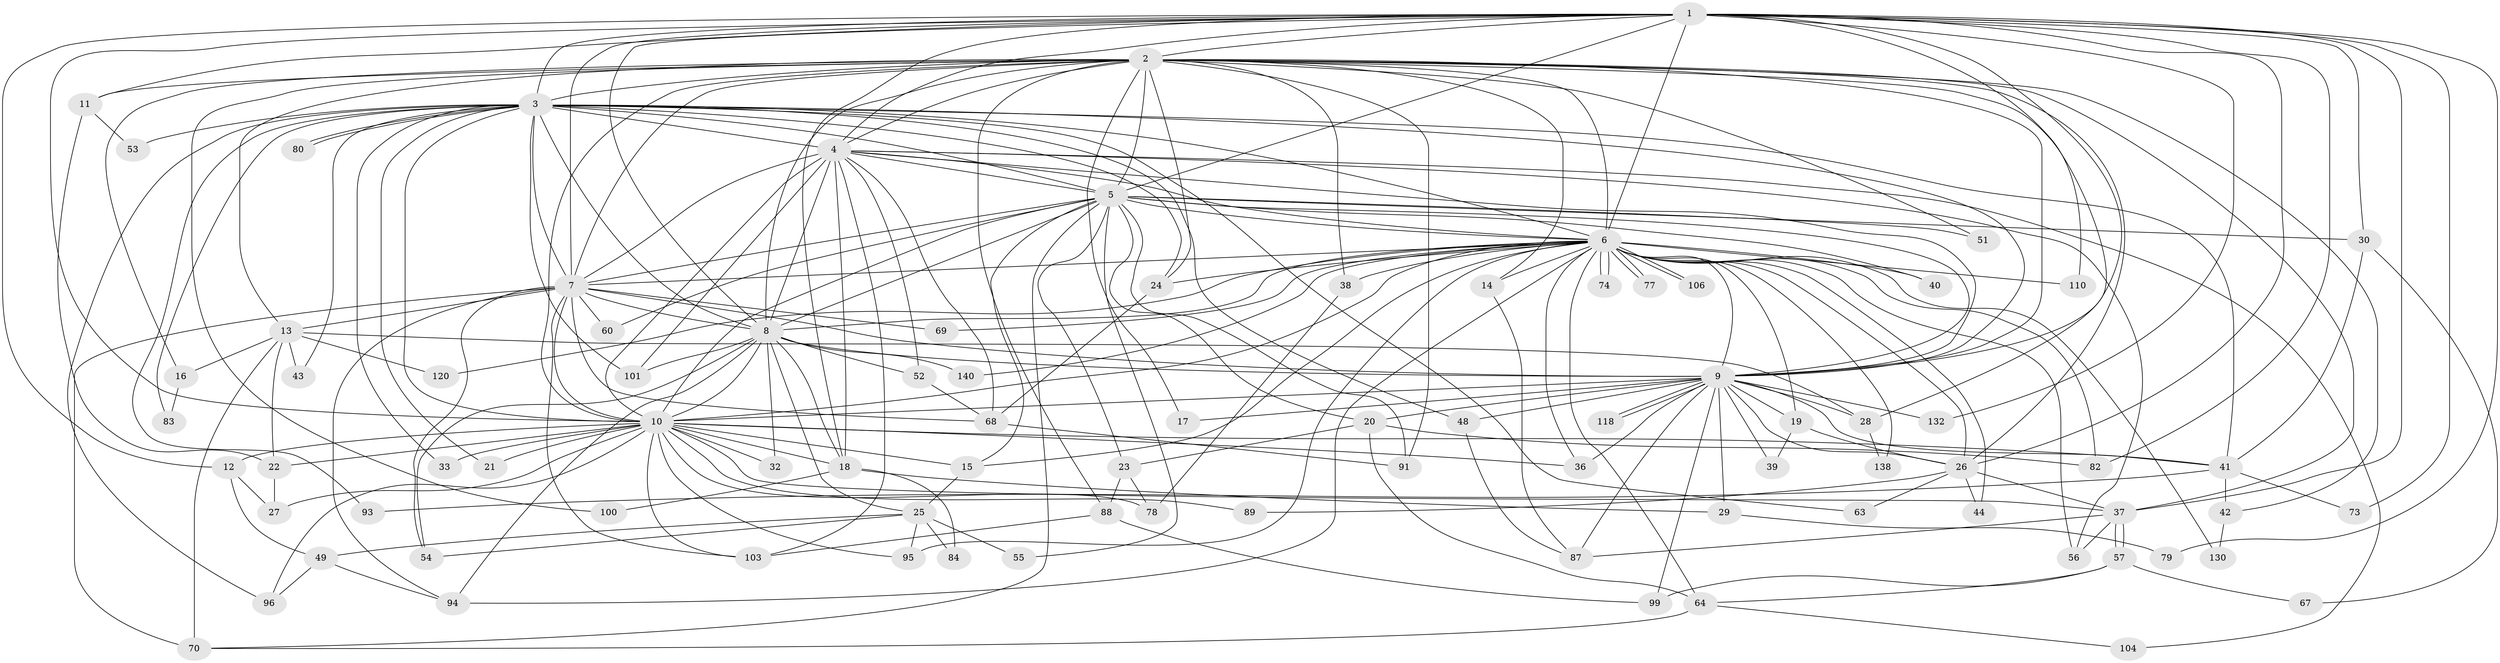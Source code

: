 // original degree distribution, {22: 0.0136986301369863, 28: 0.00684931506849315, 27: 0.0136986301369863, 19: 0.02054794520547945, 37: 0.00684931506849315, 26: 0.00684931506849315, 4: 0.1232876712328767, 8: 0.0136986301369863, 3: 0.14383561643835616, 2: 0.5753424657534246, 7: 0.0273972602739726, 6: 0.00684931506849315, 10: 0.00684931506849315, 5: 0.03424657534246575}
// Generated by graph-tools (version 1.1) at 2025/17/03/04/25 18:17:33]
// undirected, 87 vertices, 234 edges
graph export_dot {
graph [start="1"]
  node [color=gray90,style=filled];
  1;
  2 [super="+142+125+115+137+58+31+62"];
  3 [super="+45+111+107+128+146"];
  4 [super="+46"];
  5;
  6;
  7 [super="+90"];
  8;
  9;
  10 [super="+126+86+47+61+59+35+65"];
  11;
  12;
  13;
  14;
  15;
  16;
  17;
  18;
  19;
  20 [super="+76"];
  21;
  22 [super="+34"];
  23;
  24;
  25;
  26 [super="+85+123+50"];
  27;
  28;
  29;
  30 [super="+98"];
  32;
  33;
  36;
  37 [super="+66+75"];
  38;
  39;
  40;
  41;
  42;
  43;
  44;
  48;
  49;
  51;
  52;
  53;
  54 [super="+144"];
  55;
  56 [super="+114"];
  57;
  60;
  63;
  64 [super="+117"];
  67;
  68 [super="+113+112+72"];
  69;
  70 [super="+135+136"];
  73;
  74;
  77;
  78;
  79;
  80;
  82 [super="+141"];
  83;
  84;
  87 [super="+97+92"];
  88 [super="+109"];
  89;
  91;
  93;
  94 [super="+119+108"];
  95 [super="+129"];
  96 [super="+121"];
  99;
  100;
  101 [super="+139"];
  103 [super="+133"];
  104;
  106;
  110;
  118;
  120;
  130;
  132;
  138;
  140;
  1 -- 2;
  1 -- 3 [weight=2];
  1 -- 4;
  1 -- 5;
  1 -- 6;
  1 -- 7;
  1 -- 8;
  1 -- 9;
  1 -- 10;
  1 -- 11;
  1 -- 12;
  1 -- 18;
  1 -- 30;
  1 -- 73;
  1 -- 79;
  1 -- 82;
  1 -- 110;
  1 -- 132;
  1 -- 37;
  1 -- 26 [weight=2];
  2 -- 3 [weight=2];
  2 -- 4;
  2 -- 5 [weight=2];
  2 -- 6 [weight=2];
  2 -- 7 [weight=3];
  2 -- 8 [weight=2];
  2 -- 9 [weight=2];
  2 -- 10 [weight=3];
  2 -- 11;
  2 -- 13;
  2 -- 14;
  2 -- 16;
  2 -- 17;
  2 -- 24;
  2 -- 37 [weight=2];
  2 -- 38;
  2 -- 42;
  2 -- 51;
  2 -- 100;
  2 -- 28;
  2 -- 88;
  2 -- 91;
  2 -- 26;
  3 -- 4 [weight=2];
  3 -- 5;
  3 -- 6;
  3 -- 7;
  3 -- 8;
  3 -- 9;
  3 -- 10;
  3 -- 21;
  3 -- 33;
  3 -- 43;
  3 -- 48;
  3 -- 53;
  3 -- 63;
  3 -- 80;
  3 -- 80;
  3 -- 83;
  3 -- 93;
  3 -- 96 [weight=2];
  3 -- 101;
  3 -- 24;
  3 -- 41;
  4 -- 5;
  4 -- 6;
  4 -- 7;
  4 -- 8;
  4 -- 9;
  4 -- 10 [weight=3];
  4 -- 52;
  4 -- 56;
  4 -- 68;
  4 -- 104;
  4 -- 101;
  4 -- 103;
  4 -- 18;
  5 -- 6;
  5 -- 7;
  5 -- 8;
  5 -- 9;
  5 -- 10 [weight=2];
  5 -- 15;
  5 -- 20 [weight=2];
  5 -- 23;
  5 -- 30;
  5 -- 40;
  5 -- 51;
  5 -- 55;
  5 -- 60;
  5 -- 91;
  5 -- 70;
  6 -- 7;
  6 -- 8;
  6 -- 9;
  6 -- 10 [weight=2];
  6 -- 14;
  6 -- 15;
  6 -- 19;
  6 -- 24;
  6 -- 36;
  6 -- 38;
  6 -- 40;
  6 -- 44;
  6 -- 56;
  6 -- 64;
  6 -- 69;
  6 -- 74;
  6 -- 74;
  6 -- 77;
  6 -- 77;
  6 -- 82;
  6 -- 94;
  6 -- 95;
  6 -- 106;
  6 -- 106;
  6 -- 110;
  6 -- 120;
  6 -- 130;
  6 -- 138;
  6 -- 140;
  6 -- 26;
  7 -- 8 [weight=2];
  7 -- 9;
  7 -- 10;
  7 -- 13;
  7 -- 60;
  7 -- 68;
  7 -- 69;
  7 -- 70 [weight=2];
  7 -- 54;
  7 -- 103;
  7 -- 94;
  8 -- 9;
  8 -- 10;
  8 -- 18;
  8 -- 25;
  8 -- 32;
  8 -- 52;
  8 -- 54;
  8 -- 94;
  8 -- 101;
  8 -- 140;
  9 -- 10 [weight=2];
  9 -- 17;
  9 -- 19;
  9 -- 20;
  9 -- 26;
  9 -- 28;
  9 -- 29;
  9 -- 36;
  9 -- 39;
  9 -- 41;
  9 -- 48;
  9 -- 99;
  9 -- 118;
  9 -- 118;
  9 -- 132;
  9 -- 87;
  10 -- 12;
  10 -- 21;
  10 -- 27 [weight=2];
  10 -- 32;
  10 -- 33;
  10 -- 37 [weight=2];
  10 -- 41;
  10 -- 96;
  10 -- 103;
  10 -- 95;
  10 -- 78;
  10 -- 89;
  10 -- 22;
  10 -- 15;
  10 -- 18;
  10 -- 36;
  11 -- 22;
  11 -- 53;
  12 -- 27;
  12 -- 49;
  13 -- 16;
  13 -- 22;
  13 -- 28;
  13 -- 43;
  13 -- 70;
  13 -- 120;
  14 -- 87;
  15 -- 25;
  16 -- 83;
  18 -- 29;
  18 -- 84;
  18 -- 100;
  19 -- 26;
  19 -- 39;
  20 -- 23;
  20 -- 64;
  20 -- 82;
  22 -- 27;
  23 -- 78;
  23 -- 88;
  24 -- 68;
  25 -- 49;
  25 -- 54;
  25 -- 55;
  25 -- 84;
  25 -- 95;
  26 -- 44;
  26 -- 63;
  26 -- 89;
  26 -- 37;
  28 -- 138;
  29 -- 79;
  30 -- 67;
  30 -- 41;
  37 -- 57;
  37 -- 57;
  37 -- 87;
  37 -- 56;
  38 -- 78;
  41 -- 42;
  41 -- 73;
  41 -- 93;
  42 -- 130;
  48 -- 87;
  49 -- 94;
  49 -- 96;
  52 -- 68;
  57 -- 67;
  57 -- 99;
  57 -- 64;
  64 -- 104;
  64 -- 70;
  68 -- 91;
  88 -- 103;
  88 -- 99;
}
